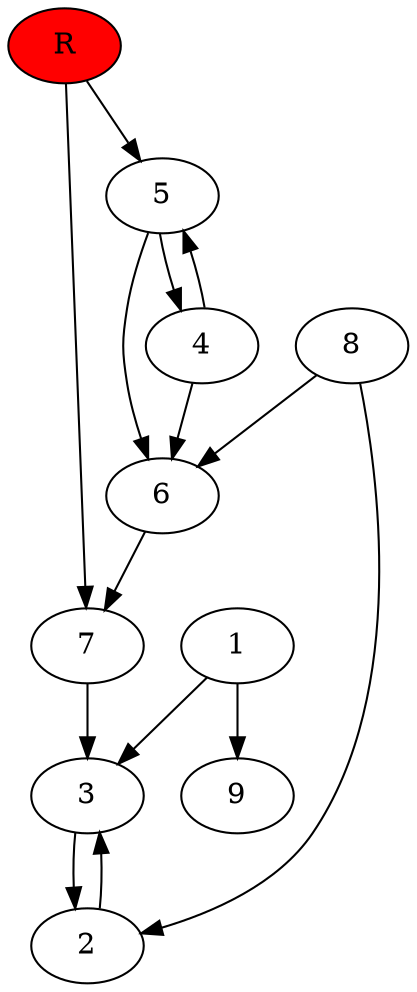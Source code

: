 digraph prb32822 {
	1
	2
	3
	4
	5
	6
	7
	8
	R [fillcolor="#ff0000" style=filled]
	1 -> 3
	1 -> 9
	2 -> 3
	3 -> 2
	4 -> 5
	4 -> 6
	5 -> 4
	5 -> 6
	6 -> 7
	7 -> 3
	8 -> 2
	8 -> 6
	R -> 5
	R -> 7
}
